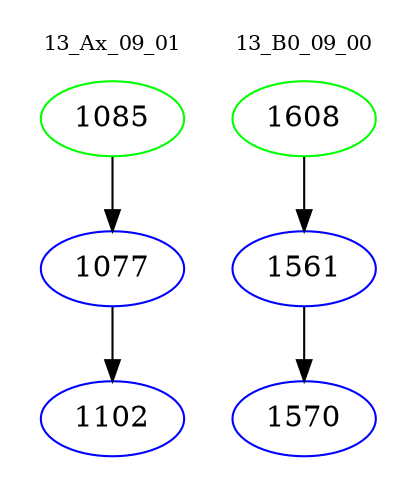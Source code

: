 digraph{
subgraph cluster_0 {
color = white
label = "13_Ax_09_01";
fontsize=10;
T0_1085 [label="1085", color="green"]
T0_1085 -> T0_1077 [color="black"]
T0_1077 [label="1077", color="blue"]
T0_1077 -> T0_1102 [color="black"]
T0_1102 [label="1102", color="blue"]
}
subgraph cluster_1 {
color = white
label = "13_B0_09_00";
fontsize=10;
T1_1608 [label="1608", color="green"]
T1_1608 -> T1_1561 [color="black"]
T1_1561 [label="1561", color="blue"]
T1_1561 -> T1_1570 [color="black"]
T1_1570 [label="1570", color="blue"]
}
}
